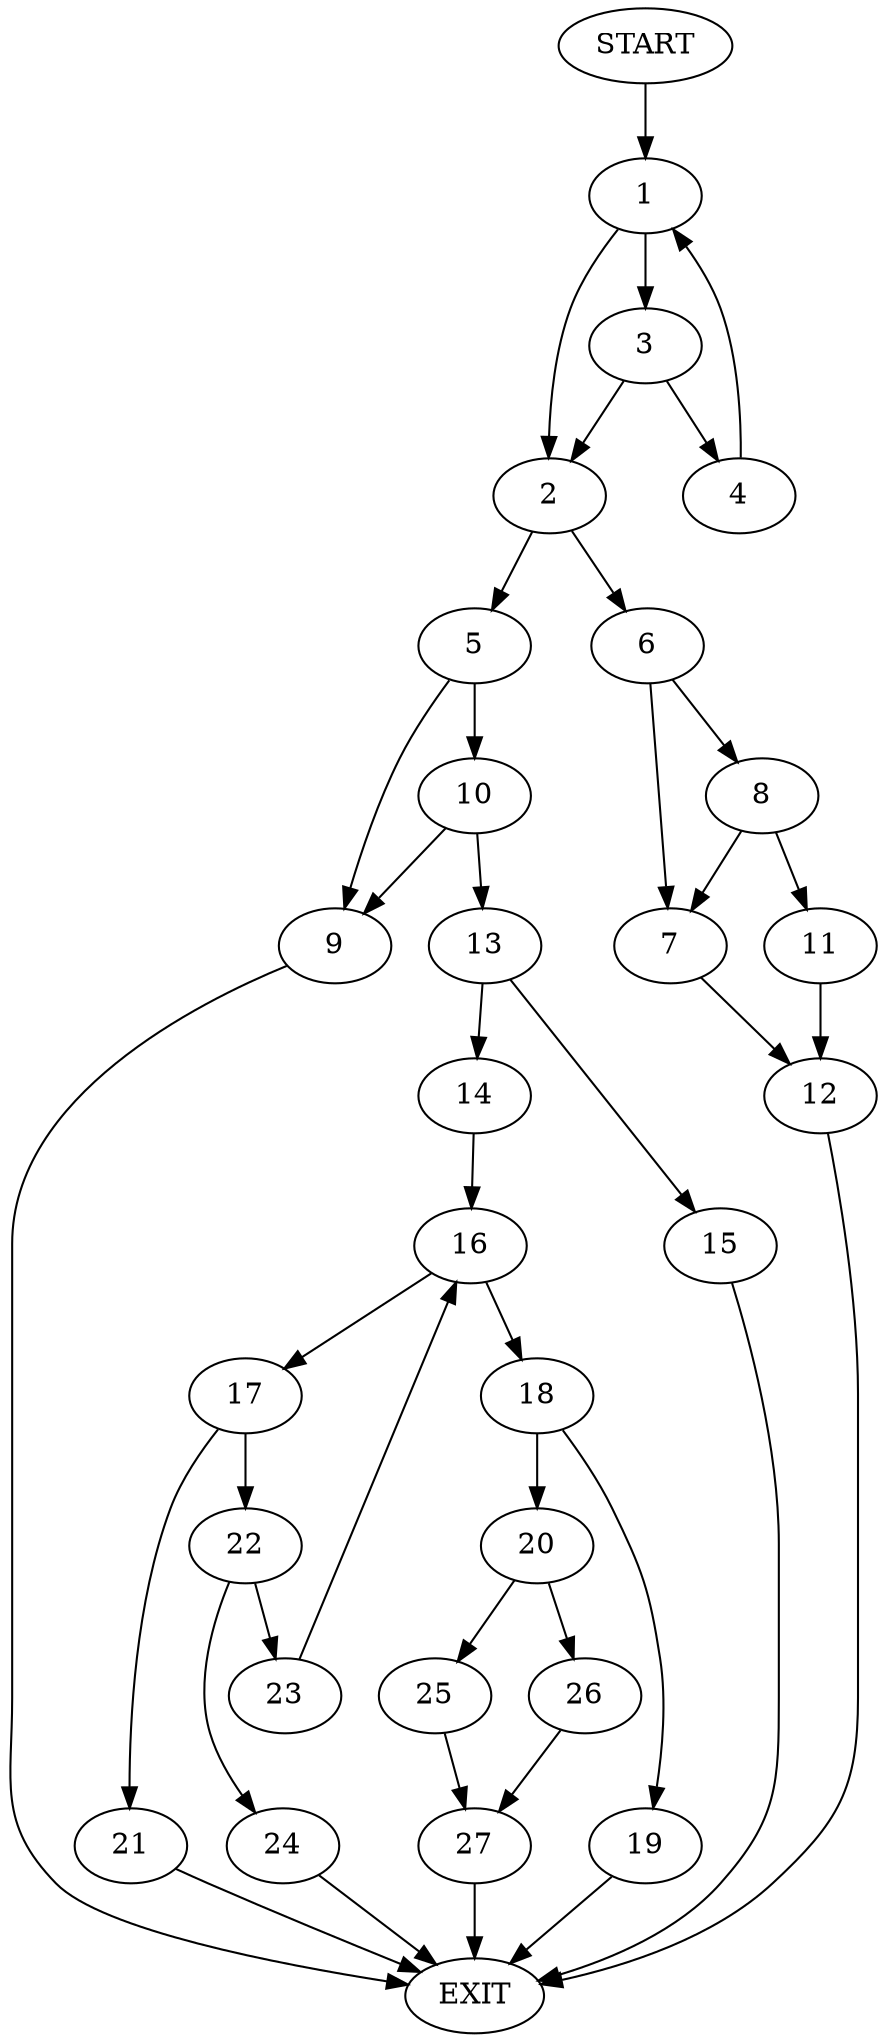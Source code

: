 digraph {
0 [label="START"]
28 [label="EXIT"]
0 -> 1
1 -> 2
1 -> 3
3 -> 2
3 -> 4
2 -> 5
2 -> 6
4 -> 1
6 -> 7
6 -> 8
5 -> 9
5 -> 10
8 -> 7
8 -> 11
7 -> 12
11 -> 12
12 -> 28
9 -> 28
10 -> 13
10 -> 9
13 -> 14
13 -> 15
14 -> 16
15 -> 28
16 -> 17
16 -> 18
18 -> 19
18 -> 20
17 -> 21
17 -> 22
21 -> 28
22 -> 23
22 -> 24
23 -> 16
24 -> 28
19 -> 28
20 -> 25
20 -> 26
25 -> 27
26 -> 27
27 -> 28
}
